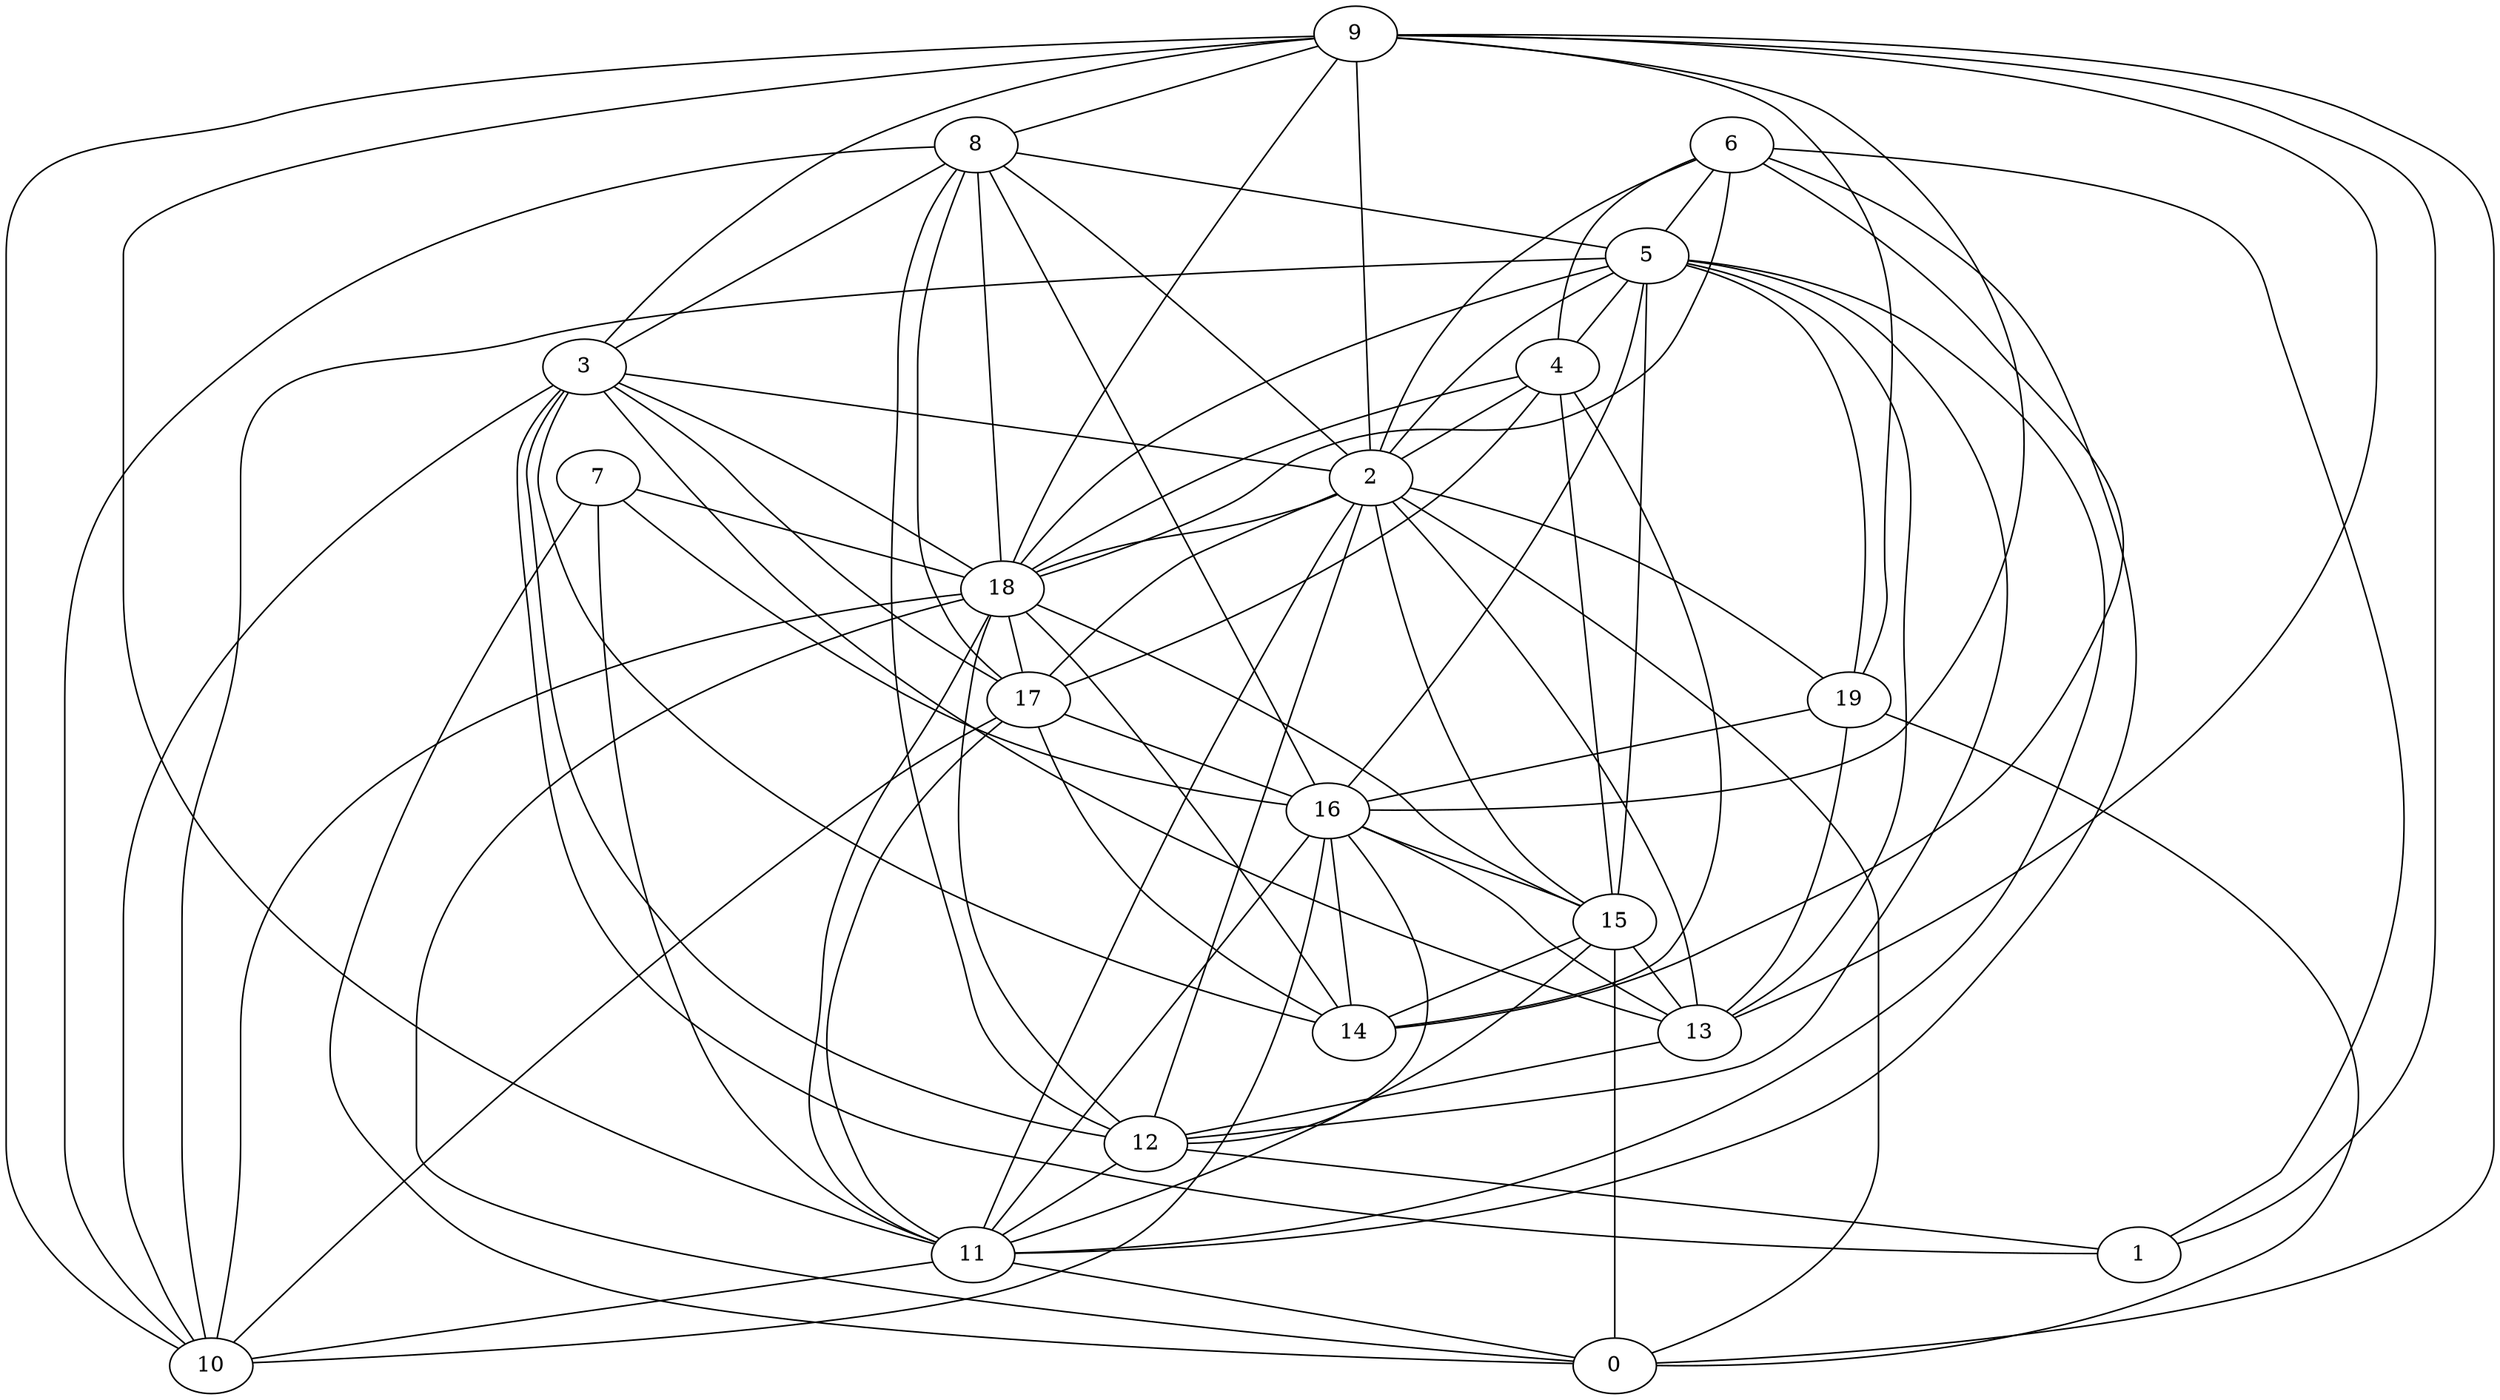 digraph GG_graph {

subgraph G_graph {
edge [color = black]
"12" -> "1" [dir = none]
"8" -> "10" [dir = none]
"8" -> "2" [dir = none]
"8" -> "5" [dir = none]
"8" -> "3" [dir = none]
"8" -> "12" [dir = none]
"13" -> "12" [dir = none]
"15" -> "11" [dir = none]
"15" -> "0" [dir = none]
"4" -> "14" [dir = none]
"4" -> "2" [dir = none]
"16" -> "12" [dir = none]
"16" -> "13" [dir = none]
"16" -> "14" [dir = none]
"3" -> "17" [dir = none]
"3" -> "12" [dir = none]
"3" -> "2" [dir = none]
"3" -> "1" [dir = none]
"3" -> "14" [dir = none]
"3" -> "13" [dir = none]
"5" -> "12" [dir = none]
"5" -> "13" [dir = none]
"5" -> "2" [dir = none]
"5" -> "19" [dir = none]
"5" -> "11" [dir = none]
"5" -> "15" [dir = none]
"5" -> "10" [dir = none]
"5" -> "18" [dir = none]
"5" -> "4" [dir = none]
"7" -> "11" [dir = none]
"7" -> "0" [dir = none]
"7" -> "18" [dir = none]
"17" -> "14" [dir = none]
"17" -> "16" [dir = none]
"17" -> "11" [dir = none]
"17" -> "10" [dir = none]
"9" -> "19" [dir = none]
"9" -> "8" [dir = none]
"9" -> "16" [dir = none]
"9" -> "1" [dir = none]
"9" -> "3" [dir = none]
"9" -> "11" [dir = none]
"2" -> "12" [dir = none]
"2" -> "11" [dir = none]
"2" -> "17" [dir = none]
"2" -> "15" [dir = none]
"2" -> "0" [dir = none]
"19" -> "0" [dir = none]
"19" -> "13" [dir = none]
"6" -> "11" [dir = none]
"6" -> "18" [dir = none]
"6" -> "1" [dir = none]
"18" -> "17" [dir = none]
"18" -> "14" [dir = none]
"18" -> "0" [dir = none]
"18" -> "10" [dir = none]
"11" -> "10" [dir = none]
"2" -> "18" [dir = none]
"7" -> "16" [dir = none]
"8" -> "18" [dir = none]
"4" -> "18" [dir = none]
"4" -> "17" [dir = none]
"18" -> "15" [dir = none]
"5" -> "16" [dir = none]
"9" -> "18" [dir = none]
"6" -> "5" [dir = none]
"16" -> "10" [dir = none]
"18" -> "11" [dir = none]
"12" -> "11" [dir = none]
"6" -> "2" [dir = none]
"16" -> "11" [dir = none]
"3" -> "18" [dir = none]
"9" -> "0" [dir = none]
"2" -> "19" [dir = none]
"9" -> "13" [dir = none]
"16" -> "15" [dir = none]
"2" -> "13" [dir = none]
"18" -> "12" [dir = none]
"11" -> "0" [dir = none]
"4" -> "15" [dir = none]
"6" -> "4" [dir = none]
"8" -> "17" [dir = none]
"8" -> "16" [dir = none]
"9" -> "10" [dir = none]
"15" -> "14" [dir = none]
"3" -> "10" [dir = none]
"6" -> "14" [dir = none]
"19" -> "16" [dir = none]
"15" -> "13" [dir = none]
"9" -> "2" [dir = none]
}

}

